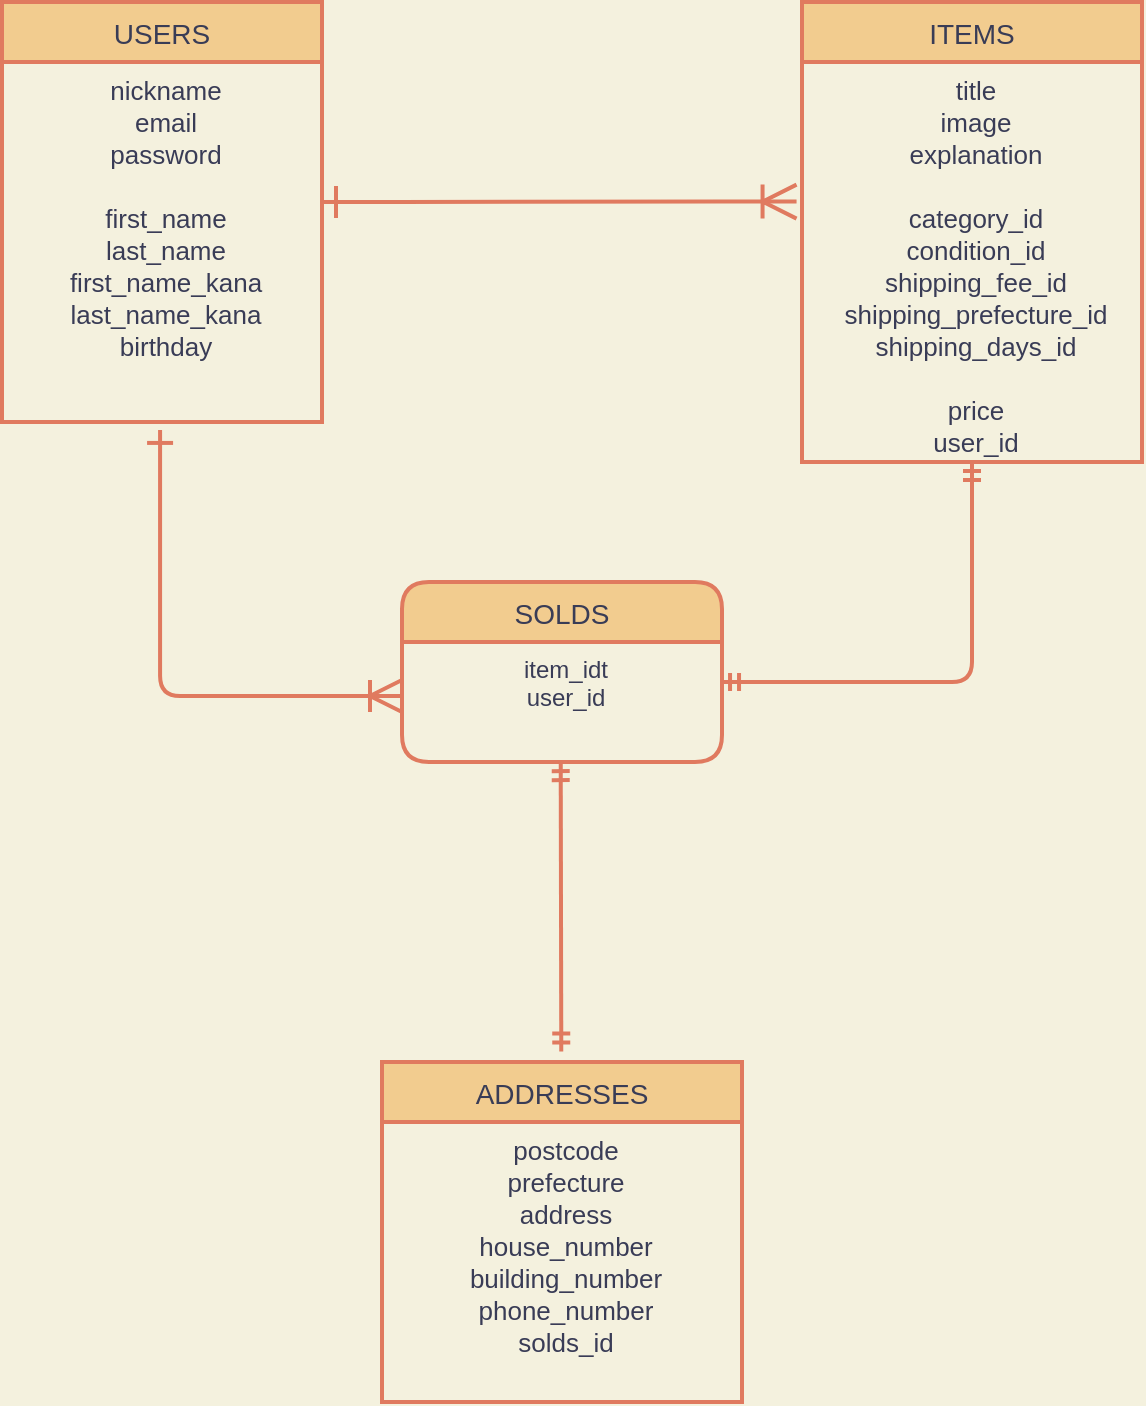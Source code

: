 <mxfile version="13.10.0" type="embed">
    <diagram id="_JM5KyisCDRZDTf7J8O1" name="Page-1">
        <mxGraphModel dx="536" dy="520" grid="1" gridSize="10" guides="1" tooltips="1" connect="0" arrows="1" fold="1" page="1" pageScale="1" pageWidth="850" pageHeight="1100" background="#F4F1DE" math="0" shadow="0">
            <root>
                <mxCell id="0"/>
                <mxCell id="1" parent="0"/>
                <mxCell id="9" value="USERS" style="swimlane;childLayout=stackLayout;horizontal=1;startSize=30;horizontalStack=0;fontSize=14;fontStyle=0;strokeWidth=2;resizeParent=0;resizeLast=1;shadow=0;dashed=0;align=center;fillColor=#F2CC8F;strokeColor=#E07A5F;fontColor=#393C56;" vertex="1" parent="1">
                    <mxGeometry x="140" y="260" width="160" height="210" as="geometry"/>
                </mxCell>
                <mxCell id="10" value="nickname&#10;email&#10;password&#10;&#10;first_name&#10;last_name&#10;first_name_kana&#10;last_name_kana&#10;birthday" style="align=center;strokeColor=none;fillColor=none;spacingLeft=4;fontSize=13;verticalAlign=top;resizable=0;rotatable=0;part=1;fontColor=#393C56;" vertex="1" parent="9">
                    <mxGeometry y="30" width="160" height="180" as="geometry"/>
                </mxCell>
                <mxCell id="11" value="ITEMS" style="swimlane;childLayout=stackLayout;horizontal=1;startSize=30;horizontalStack=0;fontSize=14;fontStyle=0;strokeWidth=2;resizeParent=0;resizeLast=1;shadow=0;dashed=0;align=center;fillColor=#F2CC8F;strokeColor=#E07A5F;fontColor=#393C56;" vertex="1" parent="1">
                    <mxGeometry x="540" y="260" width="170" height="230" as="geometry"/>
                </mxCell>
                <mxCell id="12" value="title&#10;image&#10;explanation&#10;&#10;category_id&#10;condition_id&#10;shipping_fee_id&#10;shipping_prefecture_id&#10;shipping_days_id&#10;&#10;price&#10;user_id&#10;" style="align=center;strokeColor=none;fillColor=none;spacingLeft=4;fontSize=13;verticalAlign=top;resizable=0;rotatable=0;part=1;fontColor=#393C56;" vertex="1" parent="11">
                    <mxGeometry y="30" width="170" height="200" as="geometry"/>
                </mxCell>
                <mxCell id="14" value="ADDRESSES" style="swimlane;childLayout=stackLayout;horizontal=1;startSize=30;horizontalStack=0;fontSize=14;fontStyle=0;strokeWidth=2;resizeParent=0;resizeLast=1;shadow=0;dashed=0;align=center;fillColor=#F2CC8F;strokeColor=#E07A5F;fontColor=#393C56;" vertex="1" parent="1">
                    <mxGeometry x="330" y="790" width="180" height="170" as="geometry"/>
                </mxCell>
                <mxCell id="15" value="postcode&#10;prefecture&#10;address&#10;house_number&#10;building_number&#10;phone_number&#10;solds_id" style="align=center;strokeColor=none;fillColor=none;spacingLeft=4;fontSize=13;verticalAlign=top;resizable=0;rotatable=0;part=1;fontColor=#393C56;" vertex="1" parent="14">
                    <mxGeometry y="30" width="180" height="140" as="geometry"/>
                </mxCell>
                <mxCell id="27" value="" style="edgeStyle=entityRelationEdgeStyle;fontSize=12;html=1;endArrow=ERoneToMany;entryX=-0.016;entryY=0.349;entryDx=0;entryDy=0;entryPerimeter=0;fillColor=#F2CC8F;endFill=0;strokeColor=#E07A5F;strokeWidth=2;startArrow=ERone;startFill=0;endSize=14;sourcePerimeterSpacing=1;targetPerimeterSpacing=3;startSize=13;labelBackgroundColor=#F4F1DE;fontColor=#393C56;" edge="1" parent="1" target="12">
                    <mxGeometry width="100" height="100" relative="1" as="geometry">
                        <mxPoint x="299" y="360" as="sourcePoint"/>
                        <mxPoint x="440" y="400" as="targetPoint"/>
                    </mxGeometry>
                </mxCell>
                <mxCell id="28" value="" style="edgeStyle=orthogonalEdgeStyle;fontSize=12;html=1;endArrow=ERmandOne;startArrow=ERmandOne;strokeColor=#E07A5F;strokeWidth=2;entryX=0.5;entryY=1;entryDx=0;entryDy=0;labelBackgroundColor=#F4F1DE;fontColor=#393C56;exitX=0.997;exitY=0.333;exitDx=0;exitDy=0;exitPerimeter=0;" edge="1" parent="1" source="30" target="12">
                    <mxGeometry width="100" height="100" relative="1" as="geometry">
                        <mxPoint x="510" y="630" as="sourcePoint"/>
                        <mxPoint x="460" y="470" as="targetPoint"/>
                        <Array as="points">
                            <mxPoint x="625" y="600"/>
                        </Array>
                    </mxGeometry>
                </mxCell>
                <mxCell id="29" value="SOLDS" style="swimlane;childLayout=stackLayout;horizontal=1;startSize=30;horizontalStack=0;rounded=1;fontSize=14;fontStyle=0;strokeWidth=2;resizeParent=0;resizeLast=1;shadow=0;dashed=0;align=center;strokeColor=#E07A5F;fontColor=#393C56;fillColor=#F2CC8F;" vertex="1" parent="1">
                    <mxGeometry x="340" y="550" width="160" height="90" as="geometry"/>
                </mxCell>
                <mxCell id="30" value="item_idt&#10;user_id" style="align=center;strokeColor=none;fillColor=none;spacingLeft=4;fontSize=12;verticalAlign=top;resizable=0;rotatable=0;part=1;fontColor=#393C56;" vertex="1" parent="29">
                    <mxGeometry y="30" width="160" height="60" as="geometry"/>
                </mxCell>
                <mxCell id="33" value="" style="edgeStyle=elbowEdgeStyle;fontSize=12;html=1;endArrow=ERoneToMany;strokeColor=#E07A5F;fillColor=#F2CC8F;elbow=vertical;strokeWidth=2;entryX=0;entryY=0.455;entryDx=0;entryDy=0;entryPerimeter=0;startSize=10;endSize=13;startArrow=ERone;startFill=0;exitX=0.494;exitY=1.022;exitDx=0;exitDy=0;exitPerimeter=0;" edge="1" parent="1" source="10" target="30">
                    <mxGeometry width="100" height="100" relative="1" as="geometry">
                        <mxPoint x="216" y="540" as="sourcePoint"/>
                        <mxPoint x="300" y="630" as="targetPoint"/>
                        <Array as="points">
                            <mxPoint x="270" y="607"/>
                        </Array>
                    </mxGeometry>
                </mxCell>
                <mxCell id="34" value="" style="fontSize=12;html=1;endArrow=ERmandOne;startArrow=ERmandOne;strokeColor=#E07A5F;strokeWidth=2;fillColor=#F2CC8F;exitX=0.498;exitY=-0.031;exitDx=0;exitDy=0;exitPerimeter=0;entryX=0.496;entryY=1.001;entryDx=0;entryDy=0;entryPerimeter=0;" edge="1" parent="1" source="14" target="30">
                    <mxGeometry width="100" height="100" relative="1" as="geometry">
                        <mxPoint x="550" y="780" as="sourcePoint"/>
                        <mxPoint x="423" y="690" as="targetPoint"/>
                    </mxGeometry>
                </mxCell>
            </root>
        </mxGraphModel>
    </diagram>
</mxfile>